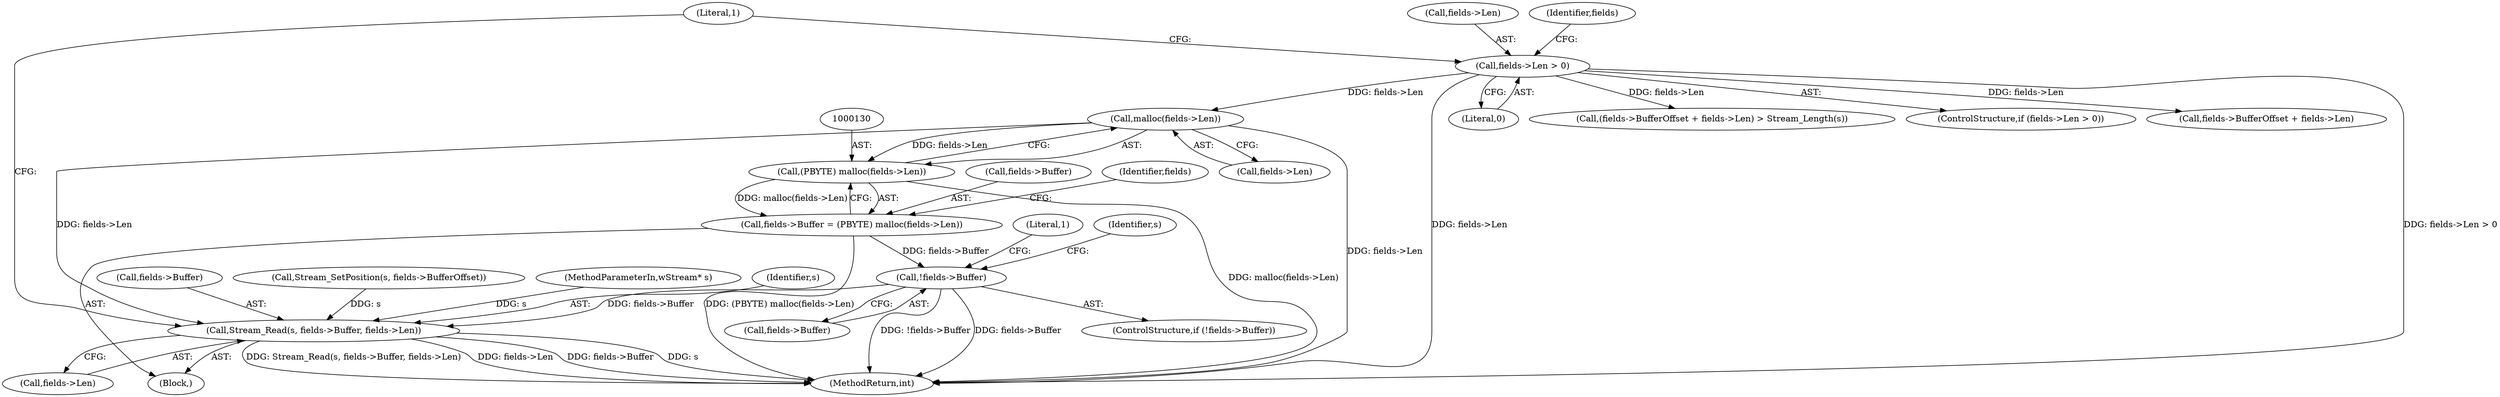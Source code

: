 digraph "0_FreeRDP_2ee663f39dc8dac3d9988e847db19b2d7e3ac8c6_4@API" {
"1000131" [label="(Call,malloc(fields->Len))"];
"1000105" [label="(Call,fields->Len > 0)"];
"1000129" [label="(Call,(PBYTE) malloc(fields->Len))"];
"1000125" [label="(Call,fields->Buffer = (PBYTE) malloc(fields->Len))"];
"1000136" [label="(Call,!fields->Buffer)"];
"1000148" [label="(Call,Stream_Read(s, fields->Buffer, fields->Len))"];
"1000109" [label="(Literal,0)"];
"1000150" [label="(Call,fields->Buffer)"];
"1000143" [label="(Call,Stream_SetPosition(s, fields->BufferOffset))"];
"1000142" [label="(Literal,1)"];
"1000105" [label="(Call,fields->Len > 0)"];
"1000136" [label="(Call,!fields->Buffer)"];
"1000110" [label="(Block,)"];
"1000144" [label="(Identifier,s)"];
"1000131" [label="(Call,malloc(fields->Len))"];
"1000153" [label="(Call,fields->Len)"];
"1000135" [label="(ControlStructure,if (!fields->Buffer))"];
"1000112" [label="(Call,(fields->BufferOffset + fields->Len) > Stream_Length(s))"];
"1000137" [label="(Call,fields->Buffer)"];
"1000125" [label="(Call,fields->Buffer = (PBYTE) malloc(fields->Len))"];
"1000157" [label="(Literal,1)"];
"1000104" [label="(ControlStructure,if (fields->Len > 0))"];
"1000138" [label="(Identifier,fields)"];
"1000101" [label="(MethodParameterIn,wStream* s)"];
"1000126" [label="(Call,fields->Buffer)"];
"1000113" [label="(Call,fields->BufferOffset + fields->Len)"];
"1000149" [label="(Identifier,s)"];
"1000106" [label="(Call,fields->Len)"];
"1000115" [label="(Identifier,fields)"];
"1000158" [label="(MethodReturn,int)"];
"1000129" [label="(Call,(PBYTE) malloc(fields->Len))"];
"1000148" [label="(Call,Stream_Read(s, fields->Buffer, fields->Len))"];
"1000132" [label="(Call,fields->Len)"];
"1000131" -> "1000129"  [label="AST: "];
"1000131" -> "1000132"  [label="CFG: "];
"1000132" -> "1000131"  [label="AST: "];
"1000129" -> "1000131"  [label="CFG: "];
"1000131" -> "1000158"  [label="DDG: fields->Len"];
"1000131" -> "1000129"  [label="DDG: fields->Len"];
"1000105" -> "1000131"  [label="DDG: fields->Len"];
"1000131" -> "1000148"  [label="DDG: fields->Len"];
"1000105" -> "1000104"  [label="AST: "];
"1000105" -> "1000109"  [label="CFG: "];
"1000106" -> "1000105"  [label="AST: "];
"1000109" -> "1000105"  [label="AST: "];
"1000115" -> "1000105"  [label="CFG: "];
"1000157" -> "1000105"  [label="CFG: "];
"1000105" -> "1000158"  [label="DDG: fields->Len > 0"];
"1000105" -> "1000158"  [label="DDG: fields->Len"];
"1000105" -> "1000112"  [label="DDG: fields->Len"];
"1000105" -> "1000113"  [label="DDG: fields->Len"];
"1000129" -> "1000125"  [label="AST: "];
"1000130" -> "1000129"  [label="AST: "];
"1000125" -> "1000129"  [label="CFG: "];
"1000129" -> "1000158"  [label="DDG: malloc(fields->Len)"];
"1000129" -> "1000125"  [label="DDG: malloc(fields->Len)"];
"1000125" -> "1000110"  [label="AST: "];
"1000126" -> "1000125"  [label="AST: "];
"1000138" -> "1000125"  [label="CFG: "];
"1000125" -> "1000158"  [label="DDG: (PBYTE) malloc(fields->Len)"];
"1000125" -> "1000136"  [label="DDG: fields->Buffer"];
"1000136" -> "1000135"  [label="AST: "];
"1000136" -> "1000137"  [label="CFG: "];
"1000137" -> "1000136"  [label="AST: "];
"1000142" -> "1000136"  [label="CFG: "];
"1000144" -> "1000136"  [label="CFG: "];
"1000136" -> "1000158"  [label="DDG: !fields->Buffer"];
"1000136" -> "1000158"  [label="DDG: fields->Buffer"];
"1000136" -> "1000148"  [label="DDG: fields->Buffer"];
"1000148" -> "1000110"  [label="AST: "];
"1000148" -> "1000153"  [label="CFG: "];
"1000149" -> "1000148"  [label="AST: "];
"1000150" -> "1000148"  [label="AST: "];
"1000153" -> "1000148"  [label="AST: "];
"1000157" -> "1000148"  [label="CFG: "];
"1000148" -> "1000158"  [label="DDG: fields->Len"];
"1000148" -> "1000158"  [label="DDG: fields->Buffer"];
"1000148" -> "1000158"  [label="DDG: s"];
"1000148" -> "1000158"  [label="DDG: Stream_Read(s, fields->Buffer, fields->Len)"];
"1000143" -> "1000148"  [label="DDG: s"];
"1000101" -> "1000148"  [label="DDG: s"];
}
